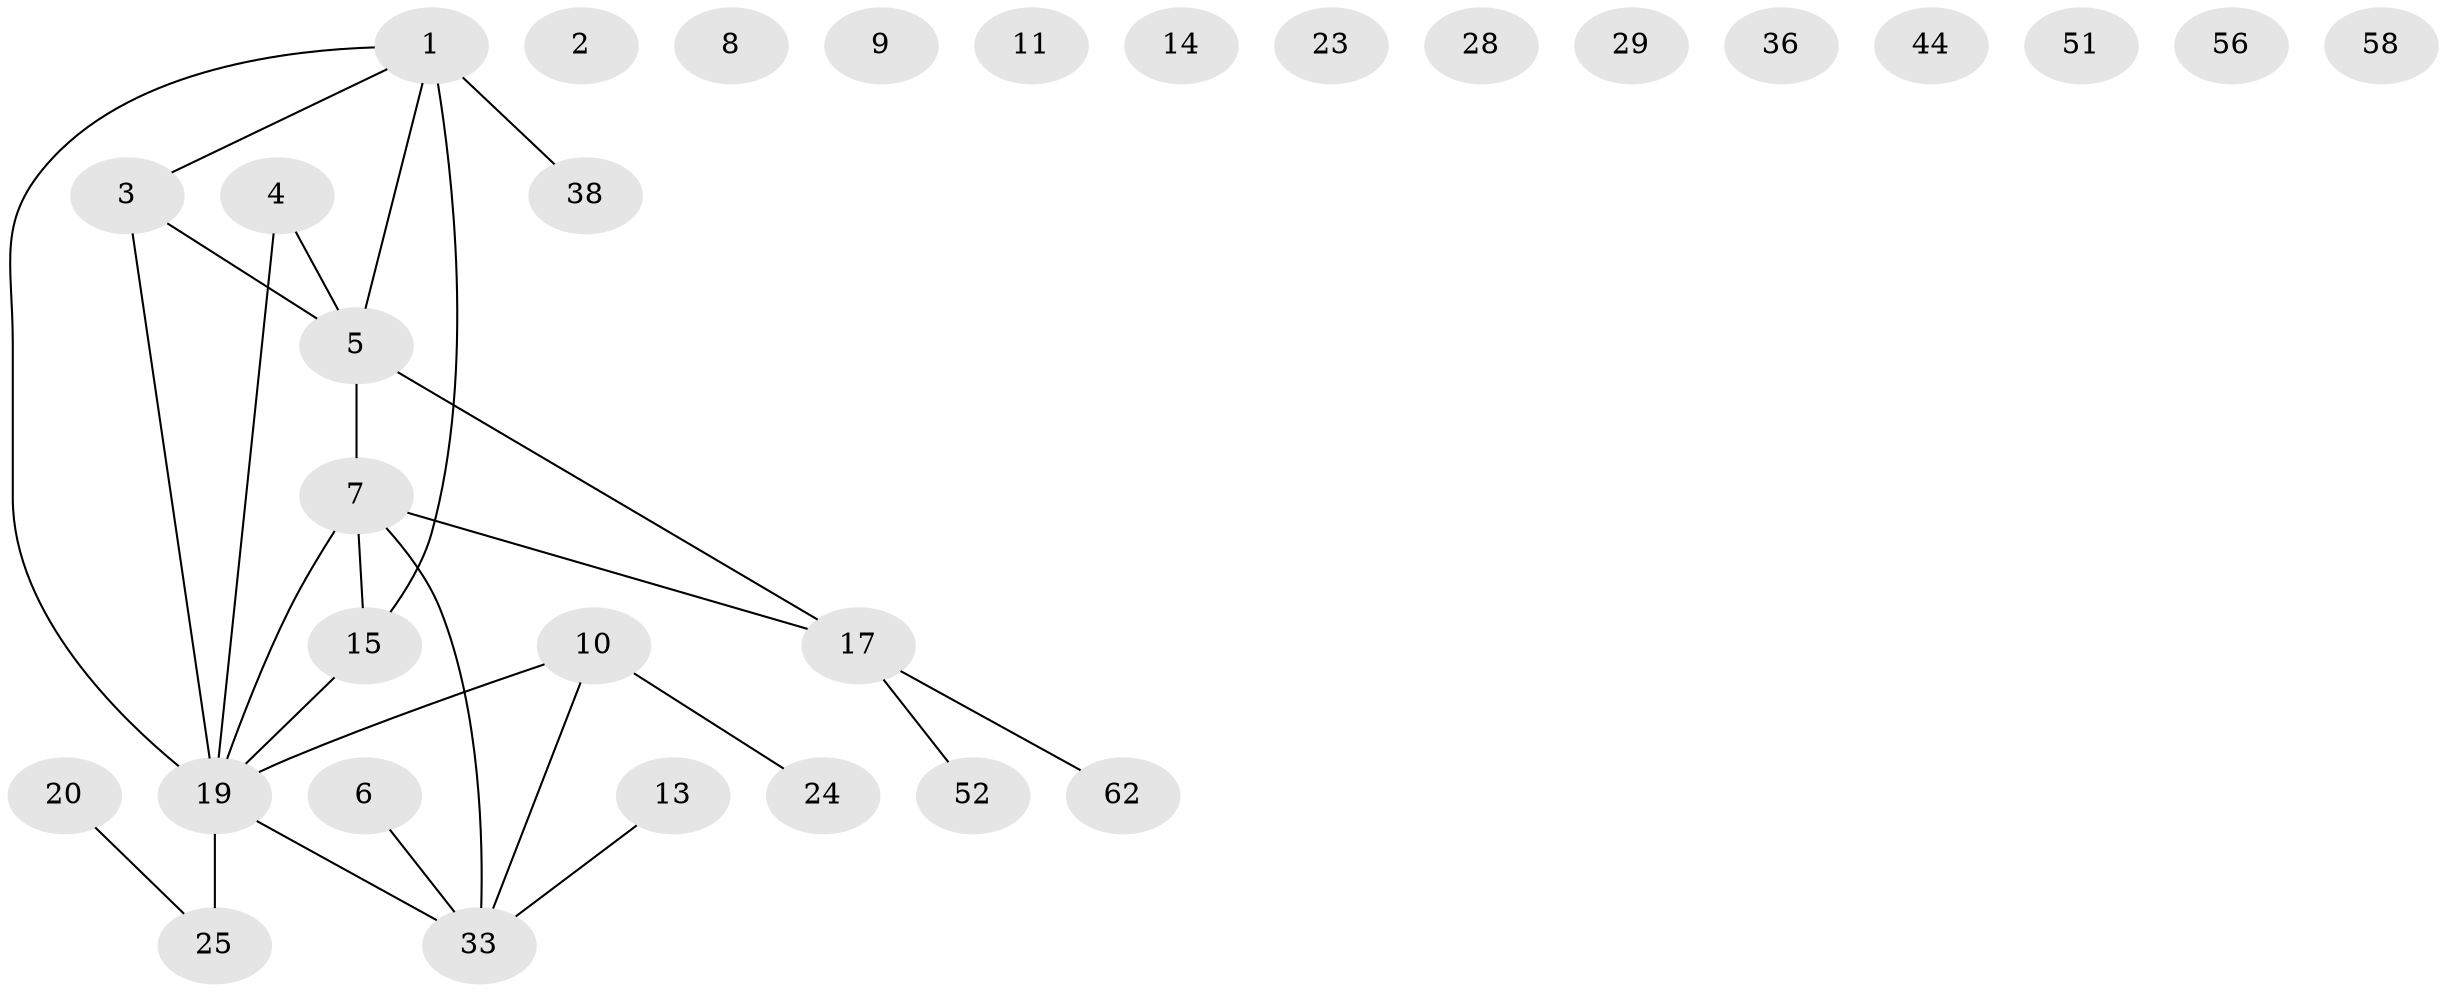 // original degree distribution, {3: 0.15873015873015872, 0: 0.15873015873015872, 2: 0.25396825396825395, 4: 0.1111111111111111, 1: 0.2698412698412698, 5: 0.047619047619047616}
// Generated by graph-tools (version 1.1) at 2025/12/03/09/25 04:12:59]
// undirected, 31 vertices, 26 edges
graph export_dot {
graph [start="1"]
  node [color=gray90,style=filled];
  1 [super="+48+16"];
  2;
  3 [super="+31+37"];
  4 [super="+22"];
  5 [super="+34+18+12"];
  6;
  7 [super="+26+46+53"];
  8 [super="+59"];
  9;
  10 [super="+30"];
  11 [super="+42"];
  13;
  14;
  15 [super="+32"];
  17 [super="+35"];
  19 [super="+49+21"];
  20 [super="+60"];
  23 [super="+27"];
  24;
  25 [super="+41"];
  28;
  29;
  33 [super="+47"];
  36;
  38 [super="+40+39"];
  44;
  51;
  52;
  56;
  58;
  62;
  1 -- 19;
  1 -- 15 [weight=2];
  1 -- 3;
  1 -- 5;
  1 -- 38;
  3 -- 5;
  3 -- 19;
  4 -- 5;
  4 -- 19;
  5 -- 17;
  5 -- 7;
  6 -- 33;
  7 -- 33 [weight=2];
  7 -- 19;
  7 -- 17;
  7 -- 15;
  10 -- 24;
  10 -- 33;
  10 -- 19;
  13 -- 33;
  15 -- 19;
  17 -- 52;
  17 -- 62;
  19 -- 25 [weight=2];
  19 -- 33;
  20 -- 25;
}
